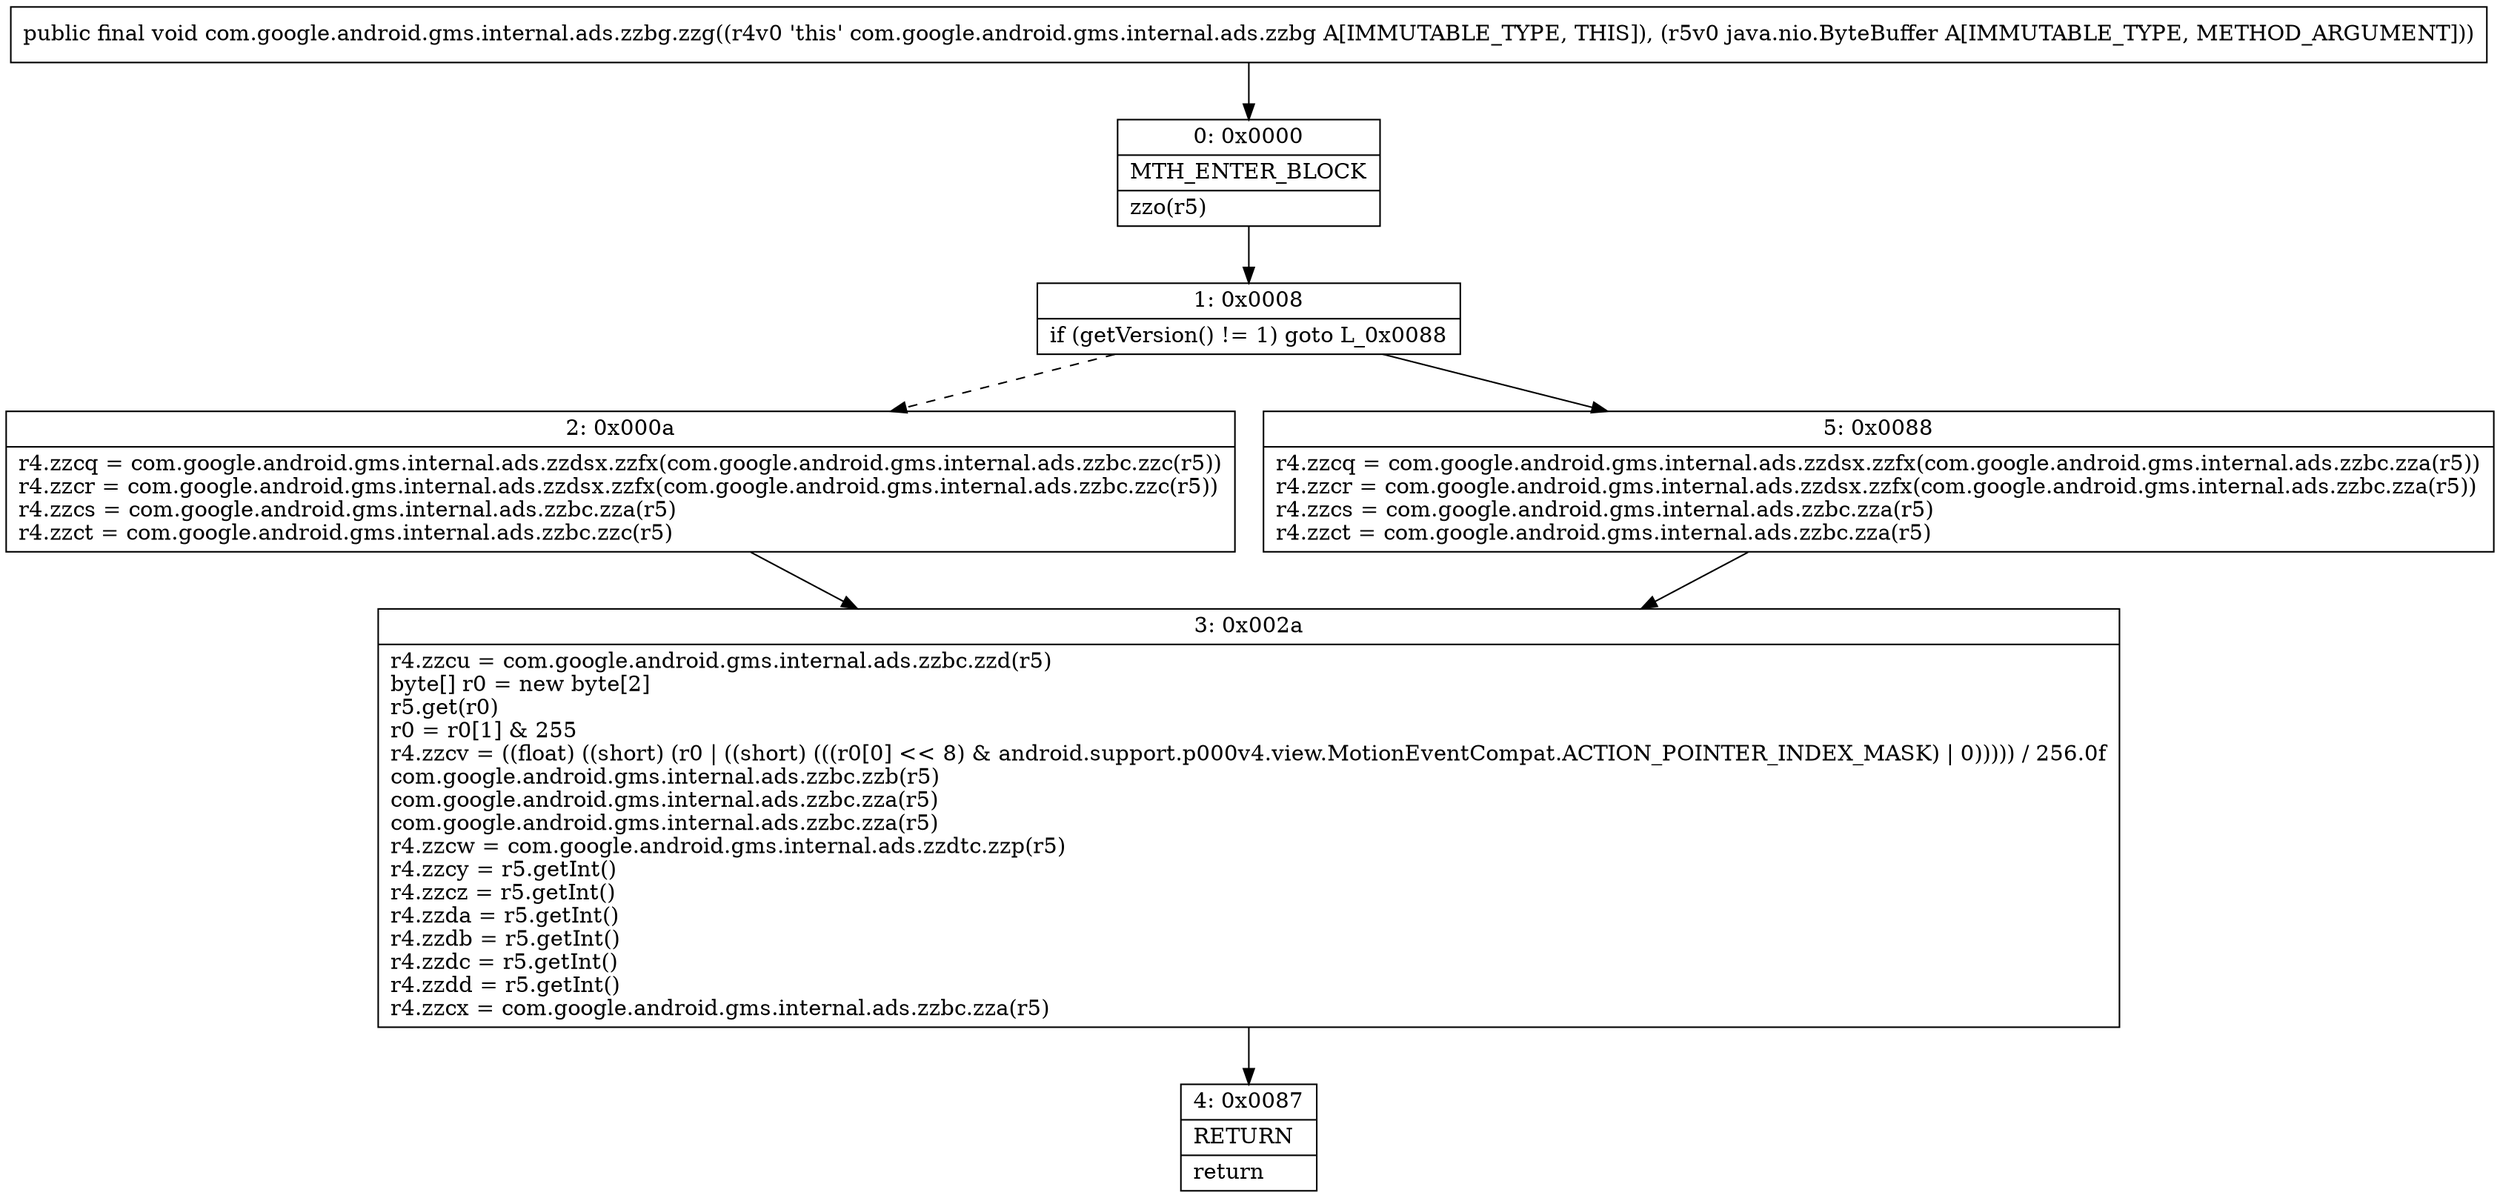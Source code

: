 digraph "CFG forcom.google.android.gms.internal.ads.zzbg.zzg(Ljava\/nio\/ByteBuffer;)V" {
Node_0 [shape=record,label="{0\:\ 0x0000|MTH_ENTER_BLOCK\l|zzo(r5)\l}"];
Node_1 [shape=record,label="{1\:\ 0x0008|if (getVersion() != 1) goto L_0x0088\l}"];
Node_2 [shape=record,label="{2\:\ 0x000a|r4.zzcq = com.google.android.gms.internal.ads.zzdsx.zzfx(com.google.android.gms.internal.ads.zzbc.zzc(r5))\lr4.zzcr = com.google.android.gms.internal.ads.zzdsx.zzfx(com.google.android.gms.internal.ads.zzbc.zzc(r5))\lr4.zzcs = com.google.android.gms.internal.ads.zzbc.zza(r5)\lr4.zzct = com.google.android.gms.internal.ads.zzbc.zzc(r5)\l}"];
Node_3 [shape=record,label="{3\:\ 0x002a|r4.zzcu = com.google.android.gms.internal.ads.zzbc.zzd(r5)\lbyte[] r0 = new byte[2]\lr5.get(r0)\lr0 = r0[1] & 255\lr4.zzcv = ((float) ((short) (r0 \| ((short) (((r0[0] \<\< 8) & android.support.p000v4.view.MotionEventCompat.ACTION_POINTER_INDEX_MASK) \| 0))))) \/ 256.0f\lcom.google.android.gms.internal.ads.zzbc.zzb(r5)\lcom.google.android.gms.internal.ads.zzbc.zza(r5)\lcom.google.android.gms.internal.ads.zzbc.zza(r5)\lr4.zzcw = com.google.android.gms.internal.ads.zzdtc.zzp(r5)\lr4.zzcy = r5.getInt()\lr4.zzcz = r5.getInt()\lr4.zzda = r5.getInt()\lr4.zzdb = r5.getInt()\lr4.zzdc = r5.getInt()\lr4.zzdd = r5.getInt()\lr4.zzcx = com.google.android.gms.internal.ads.zzbc.zza(r5)\l}"];
Node_4 [shape=record,label="{4\:\ 0x0087|RETURN\l|return\l}"];
Node_5 [shape=record,label="{5\:\ 0x0088|r4.zzcq = com.google.android.gms.internal.ads.zzdsx.zzfx(com.google.android.gms.internal.ads.zzbc.zza(r5))\lr4.zzcr = com.google.android.gms.internal.ads.zzdsx.zzfx(com.google.android.gms.internal.ads.zzbc.zza(r5))\lr4.zzcs = com.google.android.gms.internal.ads.zzbc.zza(r5)\lr4.zzct = com.google.android.gms.internal.ads.zzbc.zza(r5)\l}"];
MethodNode[shape=record,label="{public final void com.google.android.gms.internal.ads.zzbg.zzg((r4v0 'this' com.google.android.gms.internal.ads.zzbg A[IMMUTABLE_TYPE, THIS]), (r5v0 java.nio.ByteBuffer A[IMMUTABLE_TYPE, METHOD_ARGUMENT])) }"];
MethodNode -> Node_0;
Node_0 -> Node_1;
Node_1 -> Node_2[style=dashed];
Node_1 -> Node_5;
Node_2 -> Node_3;
Node_3 -> Node_4;
Node_5 -> Node_3;
}

